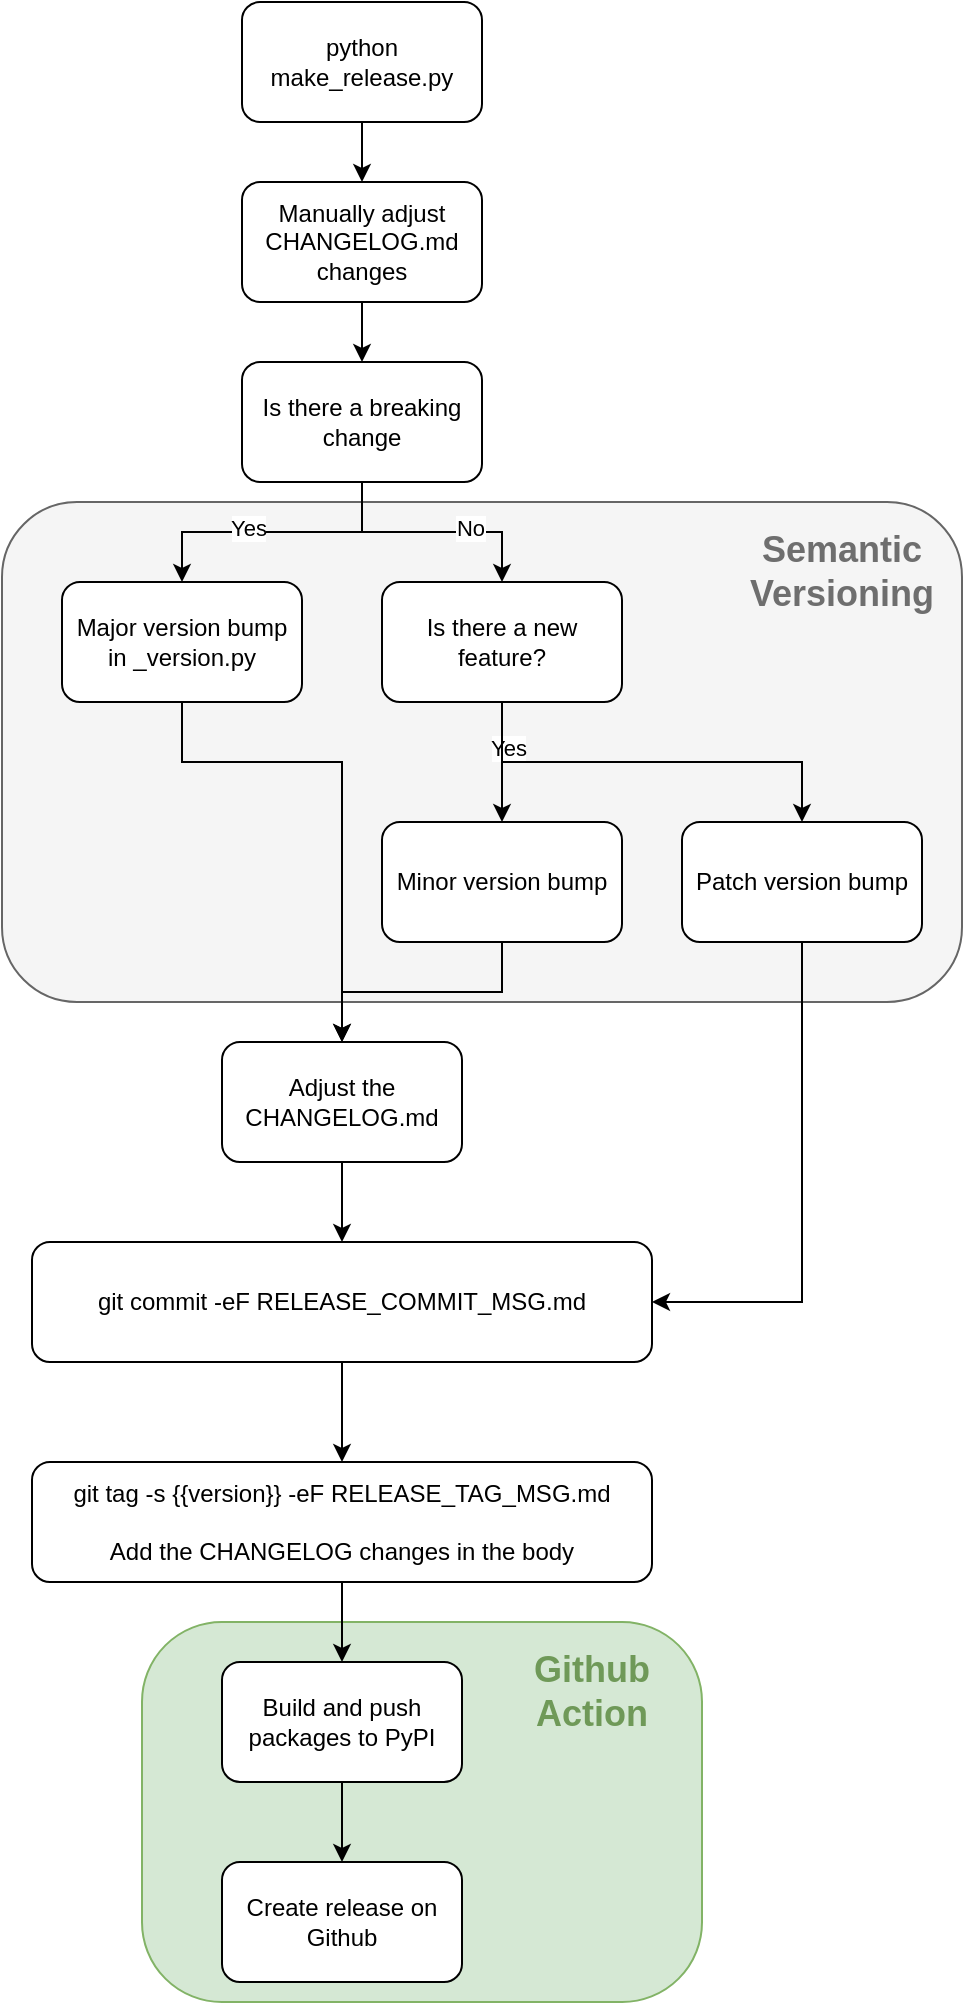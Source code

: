<mxfile>
    <diagram name="Seite-1" id="xmn08oupI2gSAHxAwkuE">
        <mxGraphModel dx="1190" dy="847" grid="1" gridSize="10" guides="1" tooltips="1" connect="1" arrows="1" fold="1" page="1" pageScale="1" pageWidth="827" pageHeight="1169" math="0" shadow="0">
            <root>
                <mxCell id="0"/>
                <mxCell id="1" parent="0"/>
                <mxCell id="Sy3GnD-ZVnJThFurnhwo-33" value="" style="rounded=1;whiteSpace=wrap;html=1;fillColor=#d5e8d4;strokeColor=#82b366;arcSize=21;" parent="1" vertex="1">
                    <mxGeometry x="130" y="890" width="280" height="190" as="geometry"/>
                </mxCell>
                <mxCell id="Sy3GnD-ZVnJThFurnhwo-21" value="" style="rounded=1;whiteSpace=wrap;html=1;fillColor=#f5f5f5;fontColor=#333333;strokeColor=#666666;" parent="1" vertex="1">
                    <mxGeometry x="60" y="330" width="480" height="250" as="geometry"/>
                </mxCell>
                <mxCell id="Sy3GnD-ZVnJThFurnhwo-4" style="edgeStyle=orthogonalEdgeStyle;rounded=0;orthogonalLoop=1;jettySize=auto;html=1;exitX=0.5;exitY=1;exitDx=0;exitDy=0;" parent="1" source="Sy3GnD-ZVnJThFurnhwo-1" target="Sy3GnD-ZVnJThFurnhwo-3" edge="1">
                    <mxGeometry relative="1" as="geometry"/>
                </mxCell>
                <mxCell id="Sy3GnD-ZVnJThFurnhwo-1" value="python make_release.py" style="rounded=1;whiteSpace=wrap;html=1;" parent="1" vertex="1">
                    <mxGeometry x="180" y="80" width="120" height="60" as="geometry"/>
                </mxCell>
                <mxCell id="Sy3GnD-ZVnJThFurnhwo-6" style="edgeStyle=orthogonalEdgeStyle;rounded=0;orthogonalLoop=1;jettySize=auto;html=1;exitX=0.5;exitY=1;exitDx=0;exitDy=0;entryX=0.5;entryY=0;entryDx=0;entryDy=0;" parent="1" source="Sy3GnD-ZVnJThFurnhwo-3" target="Sy3GnD-ZVnJThFurnhwo-5" edge="1">
                    <mxGeometry relative="1" as="geometry"/>
                </mxCell>
                <mxCell id="Sy3GnD-ZVnJThFurnhwo-3" value="Manually adjust CHANGELOG.md changes" style="rounded=1;whiteSpace=wrap;html=1;" parent="1" vertex="1">
                    <mxGeometry x="180" y="170" width="120" height="60" as="geometry"/>
                </mxCell>
                <mxCell id="Sy3GnD-ZVnJThFurnhwo-9" style="edgeStyle=orthogonalEdgeStyle;rounded=0;orthogonalLoop=1;jettySize=auto;html=1;exitX=0.5;exitY=1;exitDx=0;exitDy=0;" parent="1" source="Sy3GnD-ZVnJThFurnhwo-5" target="Sy3GnD-ZVnJThFurnhwo-8" edge="1">
                    <mxGeometry relative="1" as="geometry"/>
                </mxCell>
                <mxCell id="Sy3GnD-ZVnJThFurnhwo-10" value="Yes" style="edgeLabel;html=1;align=center;verticalAlign=middle;resizable=0;points=[];" parent="Sy3GnD-ZVnJThFurnhwo-9" vertex="1" connectable="0">
                    <mxGeometry x="0.177" y="-2" relative="1" as="geometry">
                        <mxPoint as="offset"/>
                    </mxGeometry>
                </mxCell>
                <mxCell id="Sy3GnD-ZVnJThFurnhwo-12" style="edgeStyle=orthogonalEdgeStyle;rounded=0;orthogonalLoop=1;jettySize=auto;html=1;exitX=0.5;exitY=1;exitDx=0;exitDy=0;entryX=0.5;entryY=0;entryDx=0;entryDy=0;" parent="1" source="Sy3GnD-ZVnJThFurnhwo-5" target="Sy3GnD-ZVnJThFurnhwo-11" edge="1">
                    <mxGeometry relative="1" as="geometry"/>
                </mxCell>
                <mxCell id="Sy3GnD-ZVnJThFurnhwo-13" value="No" style="edgeLabel;html=1;align=center;verticalAlign=middle;resizable=0;points=[];" parent="Sy3GnD-ZVnJThFurnhwo-12" vertex="1" connectable="0">
                    <mxGeometry x="0.31" y="2" relative="1" as="geometry">
                        <mxPoint as="offset"/>
                    </mxGeometry>
                </mxCell>
                <mxCell id="Sy3GnD-ZVnJThFurnhwo-5" value="Is there a breaking change" style="rounded=1;whiteSpace=wrap;html=1;" parent="1" vertex="1">
                    <mxGeometry x="180" y="260" width="120" height="60" as="geometry"/>
                </mxCell>
                <mxCell id="Sy3GnD-ZVnJThFurnhwo-24" style="edgeStyle=orthogonalEdgeStyle;rounded=0;orthogonalLoop=1;jettySize=auto;html=1;exitX=0.5;exitY=1;exitDx=0;exitDy=0;" parent="1" source="Sy3GnD-ZVnJThFurnhwo-7" target="Sy3GnD-ZVnJThFurnhwo-23" edge="1">
                    <mxGeometry relative="1" as="geometry"/>
                </mxCell>
                <mxCell id="Sy3GnD-ZVnJThFurnhwo-7" value="Adjust the CHANGELOG.md" style="rounded=1;whiteSpace=wrap;html=1;" parent="1" vertex="1">
                    <mxGeometry x="170" y="600" width="120" height="60" as="geometry"/>
                </mxCell>
                <mxCell id="Sy3GnD-ZVnJThFurnhwo-17" style="edgeStyle=orthogonalEdgeStyle;rounded=0;orthogonalLoop=1;jettySize=auto;html=1;exitX=0.5;exitY=1;exitDx=0;exitDy=0;" parent="1" source="Sy3GnD-ZVnJThFurnhwo-8" target="Sy3GnD-ZVnJThFurnhwo-7" edge="1">
                    <mxGeometry relative="1" as="geometry">
                        <Array as="points">
                            <mxPoint x="150" y="460"/>
                            <mxPoint x="230" y="460"/>
                        </Array>
                    </mxGeometry>
                </mxCell>
                <mxCell id="Sy3GnD-ZVnJThFurnhwo-8" value="Major version bump in _version.py" style="rounded=1;whiteSpace=wrap;html=1;" parent="1" vertex="1">
                    <mxGeometry x="90" y="370" width="120" height="60" as="geometry"/>
                </mxCell>
                <mxCell id="Sy3GnD-ZVnJThFurnhwo-15" style="edgeStyle=orthogonalEdgeStyle;rounded=0;orthogonalLoop=1;jettySize=auto;html=1;exitX=0.5;exitY=1;exitDx=0;exitDy=0;" parent="1" source="Sy3GnD-ZVnJThFurnhwo-11" target="Sy3GnD-ZVnJThFurnhwo-14" edge="1">
                    <mxGeometry relative="1" as="geometry"/>
                </mxCell>
                <mxCell id="Sy3GnD-ZVnJThFurnhwo-16" value="Yes" style="edgeLabel;html=1;align=center;verticalAlign=middle;resizable=0;points=[];" parent="Sy3GnD-ZVnJThFurnhwo-15" vertex="1" connectable="0">
                    <mxGeometry x="-0.256" y="3" relative="1" as="geometry">
                        <mxPoint as="offset"/>
                    </mxGeometry>
                </mxCell>
                <mxCell id="Sy3GnD-ZVnJThFurnhwo-20" style="edgeStyle=orthogonalEdgeStyle;rounded=0;orthogonalLoop=1;jettySize=auto;html=1;exitX=0.5;exitY=1;exitDx=0;exitDy=0;" parent="1" source="Sy3GnD-ZVnJThFurnhwo-11" target="Sy3GnD-ZVnJThFurnhwo-19" edge="1">
                    <mxGeometry relative="1" as="geometry"/>
                </mxCell>
                <mxCell id="Sy3GnD-ZVnJThFurnhwo-11" value="Is there a new feature?" style="rounded=1;whiteSpace=wrap;html=1;" parent="1" vertex="1">
                    <mxGeometry x="250" y="370" width="120" height="60" as="geometry"/>
                </mxCell>
                <mxCell id="Sy3GnD-ZVnJThFurnhwo-18" style="edgeStyle=orthogonalEdgeStyle;rounded=0;orthogonalLoop=1;jettySize=auto;html=1;exitX=0.5;exitY=1;exitDx=0;exitDy=0;entryX=0.5;entryY=0;entryDx=0;entryDy=0;" parent="1" source="Sy3GnD-ZVnJThFurnhwo-14" target="Sy3GnD-ZVnJThFurnhwo-7" edge="1">
                    <mxGeometry relative="1" as="geometry"/>
                </mxCell>
                <mxCell id="Sy3GnD-ZVnJThFurnhwo-14" value="Minor version bump" style="rounded=1;whiteSpace=wrap;html=1;" parent="1" vertex="1">
                    <mxGeometry x="250" y="490" width="120" height="60" as="geometry"/>
                </mxCell>
                <mxCell id="Sy3GnD-ZVnJThFurnhwo-35" style="edgeStyle=orthogonalEdgeStyle;rounded=0;orthogonalLoop=1;jettySize=auto;html=1;exitX=0.5;exitY=1;exitDx=0;exitDy=0;entryX=1;entryY=0.5;entryDx=0;entryDy=0;" parent="1" source="Sy3GnD-ZVnJThFurnhwo-19" target="Sy3GnD-ZVnJThFurnhwo-23" edge="1">
                    <mxGeometry relative="1" as="geometry"/>
                </mxCell>
                <mxCell id="Sy3GnD-ZVnJThFurnhwo-19" value="Patch version bump" style="rounded=1;whiteSpace=wrap;html=1;" parent="1" vertex="1">
                    <mxGeometry x="400" y="490" width="120" height="60" as="geometry"/>
                </mxCell>
                <mxCell id="Sy3GnD-ZVnJThFurnhwo-22" value="Semantic Versioning" style="text;html=1;align=center;verticalAlign=middle;whiteSpace=wrap;rounded=0;fontStyle=1;fontSize=18;fontColor=#6E6E6E;" parent="1" vertex="1">
                    <mxGeometry x="450" y="350" width="60" height="30" as="geometry"/>
                </mxCell>
                <mxCell id="Sy3GnD-ZVnJThFurnhwo-27" style="edgeStyle=orthogonalEdgeStyle;rounded=0;orthogonalLoop=1;jettySize=auto;html=1;exitX=0.5;exitY=1;exitDx=0;exitDy=0;entryX=0.5;entryY=0;entryDx=0;entryDy=0;" parent="1" source="Sy3GnD-ZVnJThFurnhwo-23" target="Sy3GnD-ZVnJThFurnhwo-26" edge="1">
                    <mxGeometry relative="1" as="geometry"/>
                </mxCell>
                <mxCell id="Sy3GnD-ZVnJThFurnhwo-23" value="git commit -eF RELEASE_COMMIT_MSG.md" style="rounded=1;whiteSpace=wrap;html=1;" parent="1" vertex="1">
                    <mxGeometry x="75" y="700" width="310" height="60" as="geometry"/>
                </mxCell>
                <mxCell id="Sy3GnD-ZVnJThFurnhwo-30" style="edgeStyle=orthogonalEdgeStyle;rounded=0;orthogonalLoop=1;jettySize=auto;html=1;exitX=0.5;exitY=1;exitDx=0;exitDy=0;entryX=0.5;entryY=0;entryDx=0;entryDy=0;" parent="1" source="Sy3GnD-ZVnJThFurnhwo-26" target="Sy3GnD-ZVnJThFurnhwo-28" edge="1">
                    <mxGeometry relative="1" as="geometry"/>
                </mxCell>
                <mxCell id="Sy3GnD-ZVnJThFurnhwo-26" value="git tag -s {{version}} -eF RELEASE_TAG_MSG.md&lt;br&gt;&lt;br&gt;Add the CHANGELOG changes in the body" style="rounded=1;whiteSpace=wrap;html=1;" parent="1" vertex="1">
                    <mxGeometry x="75" y="810" width="310" height="60" as="geometry"/>
                </mxCell>
                <mxCell id="Sy3GnD-ZVnJThFurnhwo-31" style="edgeStyle=orthogonalEdgeStyle;rounded=0;orthogonalLoop=1;jettySize=auto;html=1;exitX=0.5;exitY=1;exitDx=0;exitDy=0;entryX=0.5;entryY=0;entryDx=0;entryDy=0;" parent="1" source="Sy3GnD-ZVnJThFurnhwo-28" target="Sy3GnD-ZVnJThFurnhwo-29" edge="1">
                    <mxGeometry relative="1" as="geometry"/>
                </mxCell>
                <mxCell id="Sy3GnD-ZVnJThFurnhwo-28" value="Build and push packages to PyPI" style="rounded=1;whiteSpace=wrap;html=1;" parent="1" vertex="1">
                    <mxGeometry x="170" y="910" width="120" height="60" as="geometry"/>
                </mxCell>
                <mxCell id="Sy3GnD-ZVnJThFurnhwo-29" value="Create release on Github" style="rounded=1;whiteSpace=wrap;html=1;" parent="1" vertex="1">
                    <mxGeometry x="170" y="1010" width="120" height="60" as="geometry"/>
                </mxCell>
                <mxCell id="Sy3GnD-ZVnJThFurnhwo-36" value="Github Action" style="text;html=1;align=center;verticalAlign=middle;whiteSpace=wrap;rounded=0;fontStyle=1;fontSize=18;fontColor=#6F9958;" parent="1" vertex="1">
                    <mxGeometry x="325" y="910" width="60" height="30" as="geometry"/>
                </mxCell>
            </root>
        </mxGraphModel>
    </diagram>
</mxfile>
